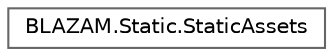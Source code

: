 digraph "Graphical Class Hierarchy"
{
 // LATEX_PDF_SIZE
  bgcolor="transparent";
  edge [fontname=Helvetica,fontsize=10,labelfontname=Helvetica,labelfontsize=10];
  node [fontname=Helvetica,fontsize=10,shape=box,height=0.2,width=0.4];
  rankdir="LR";
  Node0 [id="Node000000",label="BLAZAM.Static.StaticAssets",height=0.2,width=0.4,color="grey40", fillcolor="white", style="filled",URL="$class_b_l_a_z_a_m_1_1_static_1_1_static_assets.html",tooltip=" "];
}
